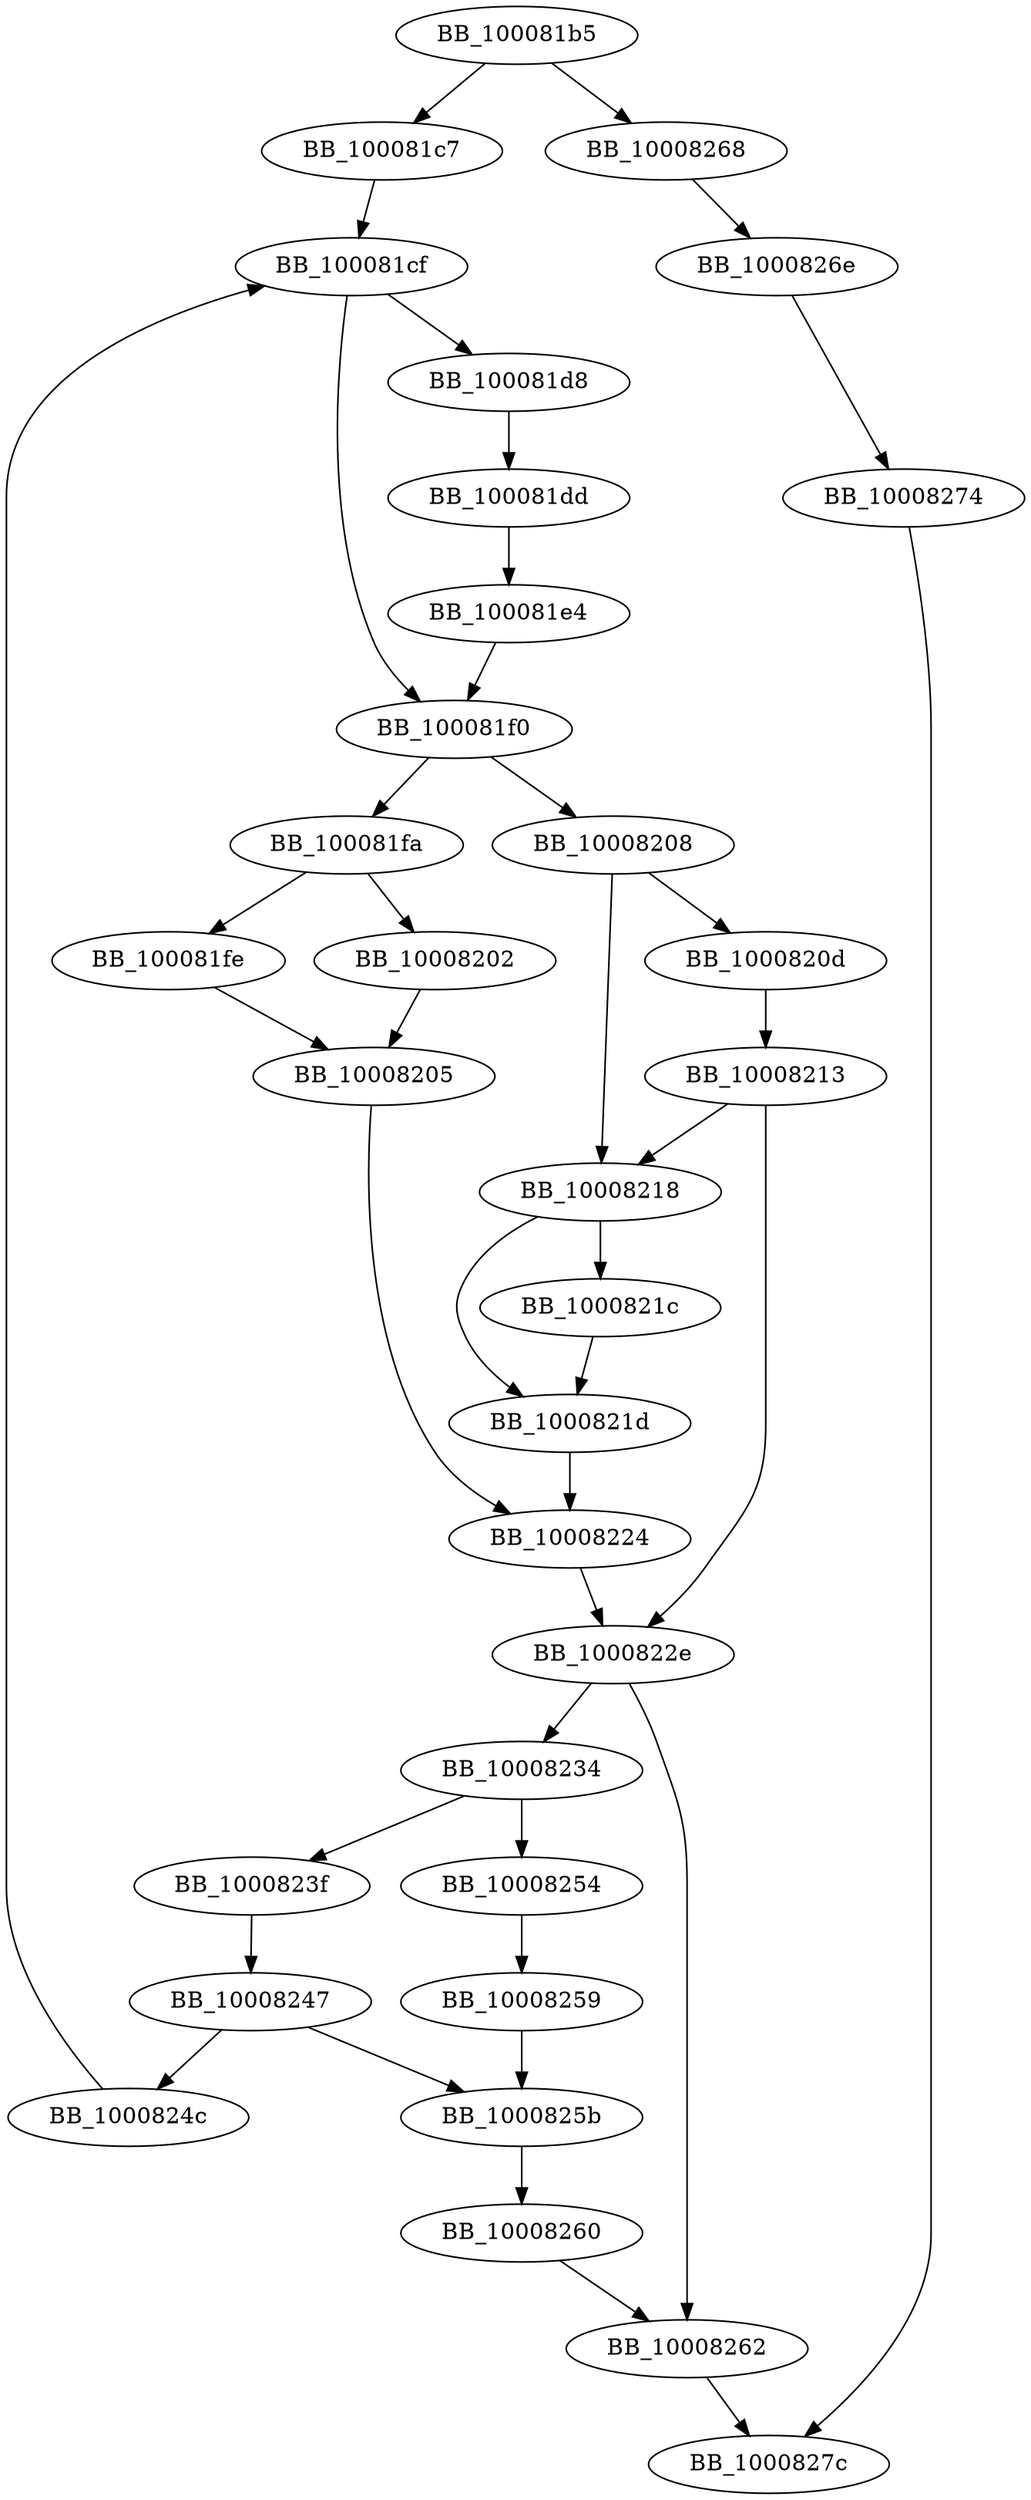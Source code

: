 DiGraph _malloc{
BB_100081b5->BB_100081c7
BB_100081b5->BB_10008268
BB_100081c7->BB_100081cf
BB_100081cf->BB_100081d8
BB_100081cf->BB_100081f0
BB_100081d8->BB_100081dd
BB_100081dd->BB_100081e4
BB_100081e4->BB_100081f0
BB_100081f0->BB_100081fa
BB_100081f0->BB_10008208
BB_100081fa->BB_100081fe
BB_100081fa->BB_10008202
BB_100081fe->BB_10008205
BB_10008202->BB_10008205
BB_10008205->BB_10008224
BB_10008208->BB_1000820d
BB_10008208->BB_10008218
BB_1000820d->BB_10008213
BB_10008213->BB_10008218
BB_10008213->BB_1000822e
BB_10008218->BB_1000821c
BB_10008218->BB_1000821d
BB_1000821c->BB_1000821d
BB_1000821d->BB_10008224
BB_10008224->BB_1000822e
BB_1000822e->BB_10008234
BB_1000822e->BB_10008262
BB_10008234->BB_1000823f
BB_10008234->BB_10008254
BB_1000823f->BB_10008247
BB_10008247->BB_1000824c
BB_10008247->BB_1000825b
BB_1000824c->BB_100081cf
BB_10008254->BB_10008259
BB_10008259->BB_1000825b
BB_1000825b->BB_10008260
BB_10008260->BB_10008262
BB_10008262->BB_1000827c
BB_10008268->BB_1000826e
BB_1000826e->BB_10008274
BB_10008274->BB_1000827c
}
